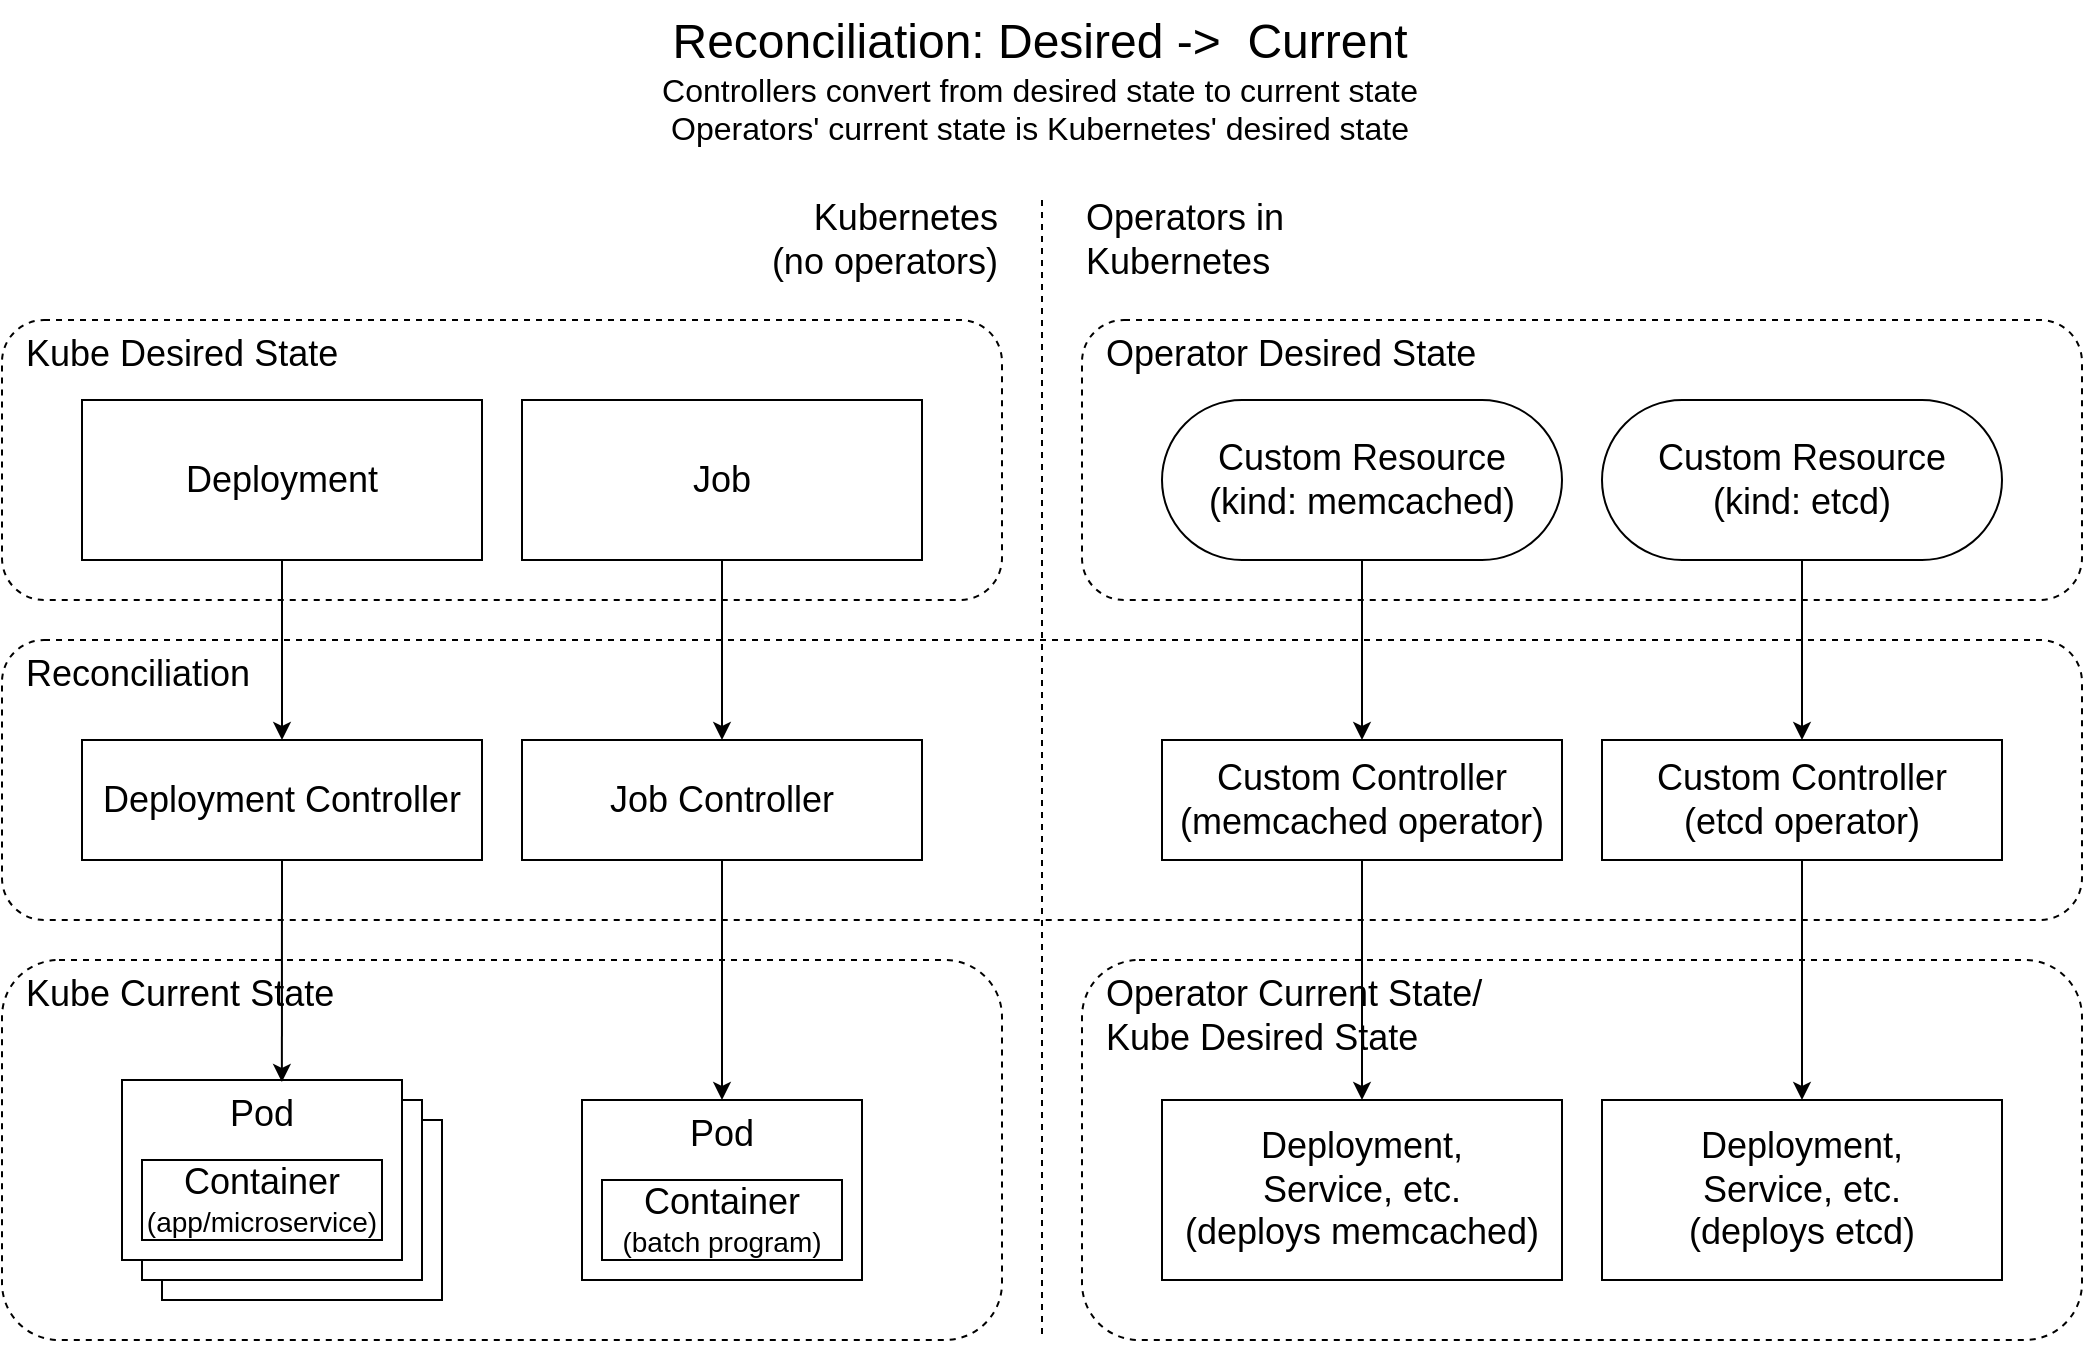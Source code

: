 <mxfile version="14.1.8" type="device"><diagram id="07z081I9Z34bYHaKlRMx" name="Page-1"><mxGraphModel dx="1106" dy="788" grid="1" gridSize="10" guides="1" tooltips="1" connect="1" arrows="1" fold="1" page="1" pageScale="1" pageWidth="1100" pageHeight="850" math="0" shadow="0"><root><mxCell id="0"/><mxCell id="1" parent="0"/><mxCell id="5995BMMuwtvXn0Zp13JK-63" value="&lt;font style=&quot;font-size: 18px&quot;&gt;&amp;nbsp; Operator Current State/&lt;br&gt;&amp;nbsp; Kube Desired State&lt;/font&gt;" style="rounded=1;whiteSpace=wrap;html=1;fillColor=none;dashed=1;verticalAlign=top;align=left;" parent="1" vertex="1"><mxGeometry x="580" y="520" width="500" height="190" as="geometry"/></mxCell><mxCell id="5995BMMuwtvXn0Zp13JK-64" value="&lt;font style=&quot;font-size: 18px&quot;&gt;&amp;nbsp; Operator Desired State&lt;/font&gt;" style="rounded=1;whiteSpace=wrap;html=1;fillColor=none;dashed=1;verticalAlign=top;align=left;" parent="1" vertex="1"><mxGeometry x="580" y="200" width="500" height="140" as="geometry"/></mxCell><mxCell id="5995BMMuwtvXn0Zp13JK-1" value="&lt;font style=&quot;font-size: 18px&quot;&gt;&amp;nbsp; Kube Desired State&lt;/font&gt;" style="rounded=1;whiteSpace=wrap;html=1;fillColor=none;dashed=1;verticalAlign=top;align=left;" parent="1" vertex="1"><mxGeometry x="40" y="200" width="500" height="140" as="geometry"/></mxCell><mxCell id="5995BMMuwtvXn0Zp13JK-4" value="&lt;font style=&quot;font-size: 18px&quot;&gt;&amp;nbsp; Reconciliation&lt;/font&gt;" style="rounded=1;whiteSpace=wrap;html=1;fillColor=none;dashed=1;verticalAlign=top;align=left;" parent="1" vertex="1"><mxGeometry x="40" y="360" width="1040" height="140" as="geometry"/></mxCell><mxCell id="5995BMMuwtvXn0Zp13JK-5" value="&lt;font style=&quot;font-size: 18px&quot;&gt;&amp;nbsp; Kube Current State&lt;/font&gt;" style="rounded=1;whiteSpace=wrap;html=1;fillColor=none;dashed=1;verticalAlign=top;align=left;" parent="1" vertex="1"><mxGeometry x="40" y="520" width="500" height="190" as="geometry"/></mxCell><mxCell id="5995BMMuwtvXn0Zp13JK-6" value="&lt;font&gt;&lt;span style=&quot;font-size: 18px&quot;&gt;Deployment Controller&lt;/span&gt;&lt;br&gt;&lt;/font&gt;" style="rounded=0;whiteSpace=wrap;html=1;" parent="1" vertex="1"><mxGeometry x="80" y="410" width="200" height="60" as="geometry"/></mxCell><mxCell id="5995BMMuwtvXn0Zp13JK-13" value="" style="group" parent="1" vertex="1" connectable="0"><mxGeometry x="330" y="590" width="140" height="90" as="geometry"/></mxCell><mxCell id="5995BMMuwtvXn0Zp13JK-14" value="&lt;font style=&quot;font-size: 18px&quot;&gt;Pod&lt;/font&gt;" style="rounded=0;whiteSpace=wrap;html=1;verticalAlign=top;" parent="5995BMMuwtvXn0Zp13JK-13" vertex="1"><mxGeometry width="140" height="90" as="geometry"/></mxCell><mxCell id="5995BMMuwtvXn0Zp13JK-15" value="&lt;font&gt;&lt;span style=&quot;font-size: 18px&quot;&gt;Container&lt;/span&gt;&lt;br&gt;&lt;font style=&quot;font-size: 14px&quot;&gt;(batch program)&lt;/font&gt;&lt;br&gt;&lt;/font&gt;" style="rounded=0;whiteSpace=wrap;html=1;" parent="5995BMMuwtvXn0Zp13JK-13" vertex="1"><mxGeometry x="10" y="40" width="120" height="40" as="geometry"/></mxCell><mxCell id="5995BMMuwtvXn0Zp13JK-25" value="&lt;font style=&quot;font-size: 18px&quot;&gt;&lt;font&gt;Custom Resource&lt;br&gt;&lt;/font&gt;&lt;font&gt;(kind: memcached)&lt;/font&gt;&lt;/font&gt;" style="rounded=1;whiteSpace=wrap;html=1;arcSize=50;" parent="1" vertex="1"><mxGeometry x="620" y="240" width="200" height="80" as="geometry"/></mxCell><mxCell id="5995BMMuwtvXn0Zp13JK-26" value="&lt;font style=&quot;font-size: 18px&quot;&gt;&lt;font&gt;Custom Resource&lt;br&gt;&lt;/font&gt;&lt;font&gt;(kind: etcd)&lt;/font&gt;&lt;/font&gt;" style="rounded=1;whiteSpace=wrap;html=1;arcSize=50;" parent="1" vertex="1"><mxGeometry x="840" y="240" width="200" height="80" as="geometry"/></mxCell><mxCell id="5995BMMuwtvXn0Zp13JK-31" value="" style="endArrow=classic;html=1;exitX=0.5;exitY=1;exitDx=0;exitDy=0;strokeWidth=1;endFill=1;entryX=0.5;entryY=0;entryDx=0;entryDy=0;" parent="1" source="5995BMMuwtvXn0Zp13JK-25" target="5995BMMuwtvXn0Zp13JK-40" edge="1"><mxGeometry width="50" height="50" relative="1" as="geometry"><mxPoint x="615" y="265" as="sourcePoint"/><mxPoint x="635" y="235" as="targetPoint"/></mxGeometry></mxCell><mxCell id="5995BMMuwtvXn0Zp13JK-32" value="" style="endArrow=classic;html=1;strokeWidth=1;endFill=1;exitX=0.5;exitY=1;exitDx=0;exitDy=0;entryX=0.5;entryY=0;entryDx=0;entryDy=0;" parent="1" source="5995BMMuwtvXn0Zp13JK-26" target="5995BMMuwtvXn0Zp13JK-41" edge="1"><mxGeometry width="50" height="50" relative="1" as="geometry"><mxPoint x="625" y="205" as="sourcePoint"/><mxPoint x="855" y="235" as="targetPoint"/></mxGeometry></mxCell><mxCell id="5995BMMuwtvXn0Zp13JK-35" value="&lt;font style=&quot;font-size: 18px&quot;&gt;Deployment&lt;/font&gt;" style="rounded=0;whiteSpace=wrap;html=1;" parent="1" vertex="1"><mxGeometry x="80" y="240" width="200" height="80" as="geometry"/></mxCell><mxCell id="5995BMMuwtvXn0Zp13JK-36" value="&lt;font style=&quot;font-size: 18px&quot;&gt;Job&lt;/font&gt;" style="rounded=0;whiteSpace=wrap;html=1;" parent="1" vertex="1"><mxGeometry x="300" y="240" width="200" height="80" as="geometry"/></mxCell><mxCell id="5995BMMuwtvXn0Zp13JK-39" value="&lt;font&gt;&lt;span style=&quot;font-size: 18px&quot;&gt;Job Controller&lt;/span&gt;&lt;br&gt;&lt;/font&gt;" style="rounded=0;whiteSpace=wrap;html=1;" parent="1" vertex="1"><mxGeometry x="300" y="410" width="200" height="60" as="geometry"/></mxCell><mxCell id="5995BMMuwtvXn0Zp13JK-40" value="&lt;font&gt;&lt;font style=&quot;font-size: 18px&quot;&gt;Custom Controller&lt;br&gt;(memcached operator)&lt;/font&gt;&lt;br&gt;&lt;/font&gt;" style="rounded=0;whiteSpace=wrap;html=1;" parent="1" vertex="1"><mxGeometry x="620" y="410" width="200" height="60" as="geometry"/></mxCell><mxCell id="5995BMMuwtvXn0Zp13JK-41" value="&lt;font&gt;&lt;font style=&quot;font-size: 18px&quot;&gt;Custom Controller&lt;br&gt;(etcd operator)&lt;/font&gt;&lt;br&gt;&lt;/font&gt;" style="rounded=0;whiteSpace=wrap;html=1;" parent="1" vertex="1"><mxGeometry x="840" y="410" width="200" height="60" as="geometry"/></mxCell><mxCell id="5995BMMuwtvXn0Zp13JK-42" value="&lt;font style=&quot;font-size: 18px&quot;&gt;Deployment,&lt;br&gt;Service, etc.&lt;br&gt;&lt;/font&gt;&lt;span style=&quot;font-size: 18px&quot;&gt;(deploys memcached)&lt;/span&gt;" style="rounded=0;whiteSpace=wrap;html=1;" parent="1" vertex="1"><mxGeometry x="620" y="590" width="200" height="90" as="geometry"/></mxCell><mxCell id="5995BMMuwtvXn0Zp13JK-43" value="&lt;font style=&quot;font-size: 18px&quot;&gt;Deployment,&lt;br&gt;Service, etc.&lt;br&gt;&lt;/font&gt;&lt;span style=&quot;font-size: 18px&quot;&gt;(deploys etcd)&lt;/span&gt;" style="rounded=0;whiteSpace=wrap;html=1;" parent="1" vertex="1"><mxGeometry x="840" y="590" width="200" height="90" as="geometry"/></mxCell><mxCell id="5995BMMuwtvXn0Zp13JK-50" value="" style="group" parent="1" vertex="1" connectable="0"><mxGeometry x="100" y="580" width="160" height="110" as="geometry"/></mxCell><mxCell id="5995BMMuwtvXn0Zp13JK-47" value="" style="group" parent="5995BMMuwtvXn0Zp13JK-50" vertex="1" connectable="0"><mxGeometry x="20" y="20" width="140" height="90" as="geometry"/></mxCell><mxCell id="5995BMMuwtvXn0Zp13JK-48" value="&lt;font style=&quot;font-size: 18px&quot;&gt;Pod&lt;/font&gt;" style="rounded=0;whiteSpace=wrap;html=1;verticalAlign=top;" parent="5995BMMuwtvXn0Zp13JK-47" vertex="1"><mxGeometry width="140" height="90" as="geometry"/></mxCell><mxCell id="5995BMMuwtvXn0Zp13JK-49" value="&lt;font&gt;&lt;span style=&quot;font-size: 18px&quot;&gt;Container&lt;/span&gt;&lt;br&gt;&lt;font style=&quot;font-size: 14px&quot;&gt;(app/microservice)&lt;/font&gt;&lt;br&gt;&lt;/font&gt;" style="rounded=0;whiteSpace=wrap;html=1;" parent="5995BMMuwtvXn0Zp13JK-47" vertex="1"><mxGeometry x="10" y="40" width="120" height="40" as="geometry"/></mxCell><mxCell id="5995BMMuwtvXn0Zp13JK-44" value="" style="group" parent="5995BMMuwtvXn0Zp13JK-50" vertex="1" connectable="0"><mxGeometry x="10" y="10" width="140" height="90" as="geometry"/></mxCell><mxCell id="5995BMMuwtvXn0Zp13JK-45" value="&lt;font style=&quot;font-size: 18px&quot;&gt;Pod&lt;/font&gt;" style="rounded=0;whiteSpace=wrap;html=1;verticalAlign=top;" parent="5995BMMuwtvXn0Zp13JK-44" vertex="1"><mxGeometry width="140" height="90" as="geometry"/></mxCell><mxCell id="5995BMMuwtvXn0Zp13JK-46" value="&lt;font&gt;&lt;span style=&quot;font-size: 18px&quot;&gt;Container&lt;/span&gt;&lt;br&gt;&lt;font style=&quot;font-size: 14px&quot;&gt;(app/microservice)&lt;/font&gt;&lt;br&gt;&lt;/font&gt;" style="rounded=0;whiteSpace=wrap;html=1;" parent="5995BMMuwtvXn0Zp13JK-44" vertex="1"><mxGeometry x="10" y="40" width="120" height="40" as="geometry"/></mxCell><mxCell id="5995BMMuwtvXn0Zp13JK-8" value="" style="group" parent="5995BMMuwtvXn0Zp13JK-50" vertex="1" connectable="0"><mxGeometry width="140" height="90" as="geometry"/></mxCell><mxCell id="5995BMMuwtvXn0Zp13JK-9" value="&lt;font style=&quot;font-size: 18px&quot;&gt;Pod&lt;/font&gt;" style="rounded=0;whiteSpace=wrap;html=1;verticalAlign=top;" parent="5995BMMuwtvXn0Zp13JK-8" vertex="1"><mxGeometry width="140" height="90" as="geometry"/></mxCell><mxCell id="5995BMMuwtvXn0Zp13JK-10" value="&lt;font&gt;&lt;span style=&quot;font-size: 18px&quot;&gt;Container&lt;/span&gt;&lt;br&gt;&lt;font style=&quot;font-size: 14px&quot;&gt;(app/microservice)&lt;/font&gt;&lt;br&gt;&lt;/font&gt;" style="rounded=0;whiteSpace=wrap;html=1;" parent="5995BMMuwtvXn0Zp13JK-8" vertex="1"><mxGeometry x="10" y="40" width="120" height="40" as="geometry"/></mxCell><mxCell id="5995BMMuwtvXn0Zp13JK-51" value="" style="endArrow=classic;html=1;exitX=0.5;exitY=1;exitDx=0;exitDy=0;strokeWidth=1;endFill=1;entryX=0.5;entryY=0;entryDx=0;entryDy=0;" parent="1" source="5995BMMuwtvXn0Zp13JK-35" target="5995BMMuwtvXn0Zp13JK-6" edge="1"><mxGeometry width="50" height="50" relative="1" as="geometry"><mxPoint x="104.5" y="325" as="sourcePoint"/><mxPoint x="105" y="445" as="targetPoint"/></mxGeometry></mxCell><mxCell id="5995BMMuwtvXn0Zp13JK-52" value="" style="endArrow=classic;html=1;strokeWidth=1;endFill=1;exitX=0.5;exitY=1;exitDx=0;exitDy=0;" parent="1" source="5995BMMuwtvXn0Zp13JK-36" target="5995BMMuwtvXn0Zp13JK-39" edge="1"><mxGeometry width="50" height="50" relative="1" as="geometry"><mxPoint x="324.5" y="325" as="sourcePoint"/><mxPoint x="325" y="445" as="targetPoint"/></mxGeometry></mxCell><mxCell id="5995BMMuwtvXn0Zp13JK-53" value="" style="endArrow=classic;html=1;exitX=0.5;exitY=1;exitDx=0;exitDy=0;strokeWidth=1;endFill=1;entryX=0.5;entryY=0;entryDx=0;entryDy=0;" parent="1" source="5995BMMuwtvXn0Zp13JK-40" target="5995BMMuwtvXn0Zp13JK-42" edge="1"><mxGeometry width="50" height="50" relative="1" as="geometry"><mxPoint x="635" y="515" as="sourcePoint"/><mxPoint x="635" y="625" as="targetPoint"/></mxGeometry></mxCell><mxCell id="5995BMMuwtvXn0Zp13JK-54" value="" style="endArrow=classic;html=1;strokeWidth=1;endFill=1;exitX=0.5;exitY=1;exitDx=0;exitDy=0;entryX=0.5;entryY=0;entryDx=0;entryDy=0;" parent="1" source="5995BMMuwtvXn0Zp13JK-41" target="5995BMMuwtvXn0Zp13JK-43" edge="1"><mxGeometry width="50" height="50" relative="1" as="geometry"><mxPoint x="855" y="515" as="sourcePoint"/><mxPoint x="855" y="575" as="targetPoint"/></mxGeometry></mxCell><mxCell id="5995BMMuwtvXn0Zp13JK-55" value="" style="endArrow=classic;html=1;exitX=0.5;exitY=1;exitDx=0;exitDy=0;strokeWidth=1;endFill=1;entryX=0.571;entryY=0.011;entryDx=0;entryDy=0;entryPerimeter=0;" parent="1" source="5995BMMuwtvXn0Zp13JK-6" target="5995BMMuwtvXn0Zp13JK-9" edge="1"><mxGeometry width="50" height="50" relative="1" as="geometry"><mxPoint x="105" y="515" as="sourcePoint"/><mxPoint x="105" y="615" as="targetPoint"/></mxGeometry></mxCell><mxCell id="5995BMMuwtvXn0Zp13JK-56" value="" style="endArrow=classic;html=1;strokeWidth=1;endFill=1;exitX=0.5;exitY=1;exitDx=0;exitDy=0;entryX=0.5;entryY=0;entryDx=0;entryDy=0;" parent="1" source="5995BMMuwtvXn0Zp13JK-39" target="5995BMMuwtvXn0Zp13JK-14" edge="1"><mxGeometry width="50" height="50" relative="1" as="geometry"><mxPoint x="325" y="515" as="sourcePoint"/><mxPoint x="325" y="625" as="targetPoint"/></mxGeometry></mxCell><mxCell id="5995BMMuwtvXn0Zp13JK-58" value="" style="endArrow=none;dashed=1;html=1;strokeWidth=1;" parent="1" edge="1"><mxGeometry width="50" height="50" relative="1" as="geometry"><mxPoint x="560" y="140" as="sourcePoint"/><mxPoint x="560" y="710" as="targetPoint"/></mxGeometry></mxCell><mxCell id="5995BMMuwtvXn0Zp13JK-59" value="&lt;span style=&quot;font-size: 18px&quot;&gt;Kubernetes&lt;br&gt;(no operators)&lt;/span&gt;" style="text;html=1;strokeColor=none;fillColor=none;align=right;verticalAlign=middle;whiteSpace=wrap;rounded=0;dashed=1;" parent="1" vertex="1"><mxGeometry x="390" y="140" width="150" height="40" as="geometry"/></mxCell><mxCell id="5995BMMuwtvXn0Zp13JK-60" value="&lt;span style=&quot;font-size: 18px&quot;&gt;Operators in Kubernetes&lt;/span&gt;" style="text;html=1;strokeColor=none;fillColor=none;align=left;verticalAlign=middle;whiteSpace=wrap;rounded=0;dashed=1;" parent="1" vertex="1"><mxGeometry x="580" y="140" width="115.5" height="40" as="geometry"/></mxCell><mxCell id="5995BMMuwtvXn0Zp13JK-62" value="&lt;font&gt;&lt;span style=&quot;font-size: 24px&quot;&gt;Reconciliation: Desired -&amp;gt;&amp;nbsp; Current&lt;/span&gt;&lt;br&gt;&lt;font size=&quot;3&quot;&gt;Controllers convert from desired state to current state&lt;br&gt;&lt;/font&gt;&lt;font style=&quot;font-size: 16px&quot;&gt;Operators' current state is Kubernetes' desired state&lt;/font&gt;&lt;u&gt;&lt;br&gt;&lt;/u&gt;&lt;/font&gt;" style="text;html=1;strokeColor=none;fillColor=none;align=center;verticalAlign=middle;whiteSpace=wrap;rounded=0;" parent="1" vertex="1"><mxGeometry x="300" y="40" width="518" height="80" as="geometry"/></mxCell></root></mxGraphModel></diagram></mxfile>